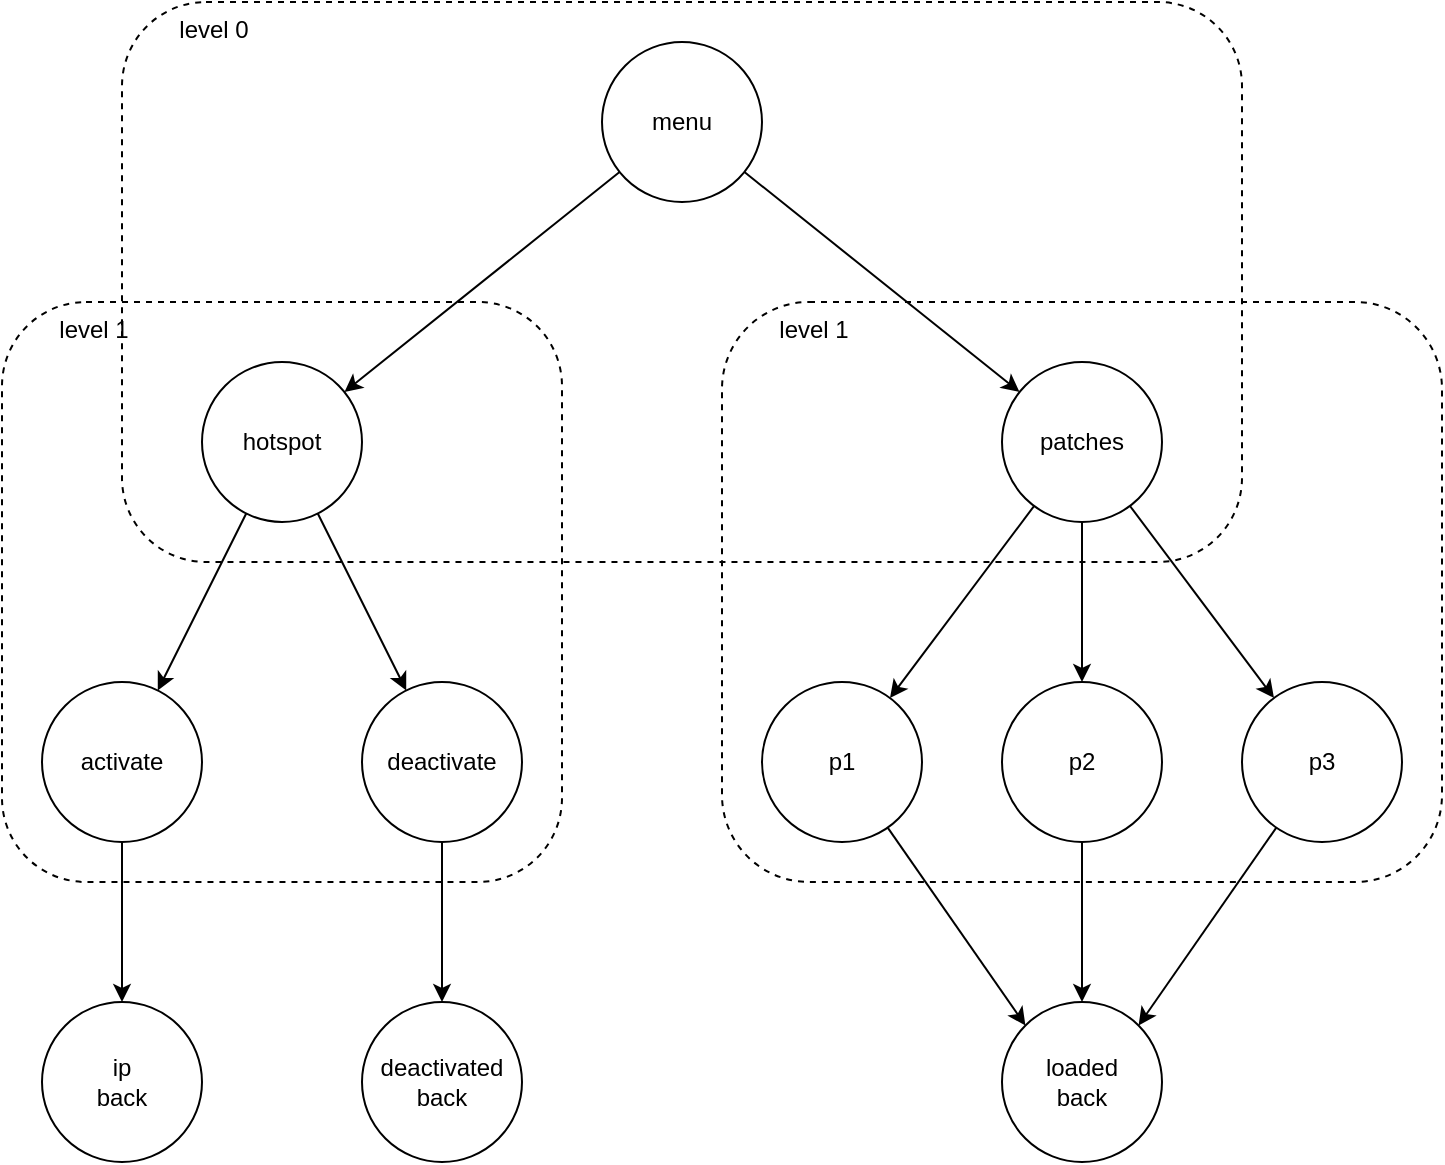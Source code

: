 <mxfile version="16.5.1" type="device"><diagram id="WfdswOdlpKdNdPrpbJ0f" name="Pagina-1"><mxGraphModel dx="1426" dy="860" grid="1" gridSize="10" guides="1" tooltips="1" connect="1" arrows="1" fold="1" page="1" pageScale="1" pageWidth="1654" pageHeight="2336" math="0" shadow="0"><root><mxCell id="0"/><mxCell id="1" parent="0"/><mxCell id="hm2pkuCB7ebio1t6NsdX-18" value="&lt;span style=&quot;white-space: pre&quot;&gt;&#9;&lt;/span&gt;level 1" style="rounded=1;whiteSpace=wrap;html=1;fillColor=none;dashed=1;verticalAlign=top;align=left;" vertex="1" parent="1"><mxGeometry x="620" y="250" width="360" height="290" as="geometry"/></mxCell><mxCell id="hm2pkuCB7ebio1t6NsdX-17" value="&lt;span style=&quot;white-space: pre&quot;&gt;&#9;&lt;/span&gt;level 1" style="rounded=1;whiteSpace=wrap;html=1;fillColor=none;dashed=1;verticalAlign=top;align=left;" vertex="1" parent="1"><mxGeometry x="260" y="250" width="280" height="290" as="geometry"/></mxCell><mxCell id="hm2pkuCB7ebio1t6NsdX-3" value="" style="rounded=0;orthogonalLoop=1;jettySize=auto;html=1;" edge="1" parent="1" source="hm2pkuCB7ebio1t6NsdX-1" target="hm2pkuCB7ebio1t6NsdX-2"><mxGeometry relative="1" as="geometry"/></mxCell><mxCell id="hm2pkuCB7ebio1t6NsdX-5" value="" style="edgeStyle=none;rounded=0;orthogonalLoop=1;jettySize=auto;html=1;" edge="1" parent="1" source="hm2pkuCB7ebio1t6NsdX-1" target="hm2pkuCB7ebio1t6NsdX-4"><mxGeometry relative="1" as="geometry"/></mxCell><mxCell id="hm2pkuCB7ebio1t6NsdX-1" value="menu" style="ellipse;whiteSpace=wrap;html=1;" vertex="1" parent="1"><mxGeometry x="560" y="120" width="80" height="80" as="geometry"/></mxCell><mxCell id="hm2pkuCB7ebio1t6NsdX-7" value="" style="edgeStyle=none;rounded=0;orthogonalLoop=1;jettySize=auto;html=1;" edge="1" parent="1" source="hm2pkuCB7ebio1t6NsdX-2" target="hm2pkuCB7ebio1t6NsdX-6"><mxGeometry relative="1" as="geometry"/></mxCell><mxCell id="hm2pkuCB7ebio1t6NsdX-9" value="" style="edgeStyle=none;rounded=0;orthogonalLoop=1;jettySize=auto;html=1;" edge="1" parent="1" source="hm2pkuCB7ebio1t6NsdX-2" target="hm2pkuCB7ebio1t6NsdX-8"><mxGeometry relative="1" as="geometry"/></mxCell><mxCell id="hm2pkuCB7ebio1t6NsdX-2" value="hotspot" style="ellipse;whiteSpace=wrap;html=1;" vertex="1" parent="1"><mxGeometry x="360" y="280" width="80" height="80" as="geometry"/></mxCell><mxCell id="hm2pkuCB7ebio1t6NsdX-11" value="" style="edgeStyle=none;rounded=0;orthogonalLoop=1;jettySize=auto;html=1;" edge="1" parent="1" source="hm2pkuCB7ebio1t6NsdX-4" target="hm2pkuCB7ebio1t6NsdX-10"><mxGeometry relative="1" as="geometry"/></mxCell><mxCell id="hm2pkuCB7ebio1t6NsdX-13" value="" style="edgeStyle=none;rounded=0;orthogonalLoop=1;jettySize=auto;html=1;" edge="1" parent="1" source="hm2pkuCB7ebio1t6NsdX-4" target="hm2pkuCB7ebio1t6NsdX-12"><mxGeometry relative="1" as="geometry"/></mxCell><mxCell id="hm2pkuCB7ebio1t6NsdX-15" value="" style="edgeStyle=none;rounded=0;orthogonalLoop=1;jettySize=auto;html=1;" edge="1" parent="1" source="hm2pkuCB7ebio1t6NsdX-4" target="hm2pkuCB7ebio1t6NsdX-14"><mxGeometry relative="1" as="geometry"/></mxCell><mxCell id="hm2pkuCB7ebio1t6NsdX-4" value="patches" style="ellipse;whiteSpace=wrap;html=1;" vertex="1" parent="1"><mxGeometry x="760" y="280" width="80" height="80" as="geometry"/></mxCell><mxCell id="hm2pkuCB7ebio1t6NsdX-20" value="" style="edgeStyle=none;rounded=0;orthogonalLoop=1;jettySize=auto;html=1;" edge="1" parent="1" source="hm2pkuCB7ebio1t6NsdX-6" target="hm2pkuCB7ebio1t6NsdX-19"><mxGeometry relative="1" as="geometry"/></mxCell><mxCell id="hm2pkuCB7ebio1t6NsdX-6" value="activate" style="ellipse;whiteSpace=wrap;html=1;" vertex="1" parent="1"><mxGeometry x="280" y="440" width="80" height="80" as="geometry"/></mxCell><mxCell id="hm2pkuCB7ebio1t6NsdX-22" value="" style="edgeStyle=none;rounded=0;orthogonalLoop=1;jettySize=auto;html=1;" edge="1" parent="1" source="hm2pkuCB7ebio1t6NsdX-8" target="hm2pkuCB7ebio1t6NsdX-21"><mxGeometry relative="1" as="geometry"/></mxCell><mxCell id="hm2pkuCB7ebio1t6NsdX-8" value="deactivate" style="ellipse;whiteSpace=wrap;html=1;" vertex="1" parent="1"><mxGeometry x="440" y="440" width="80" height="80" as="geometry"/></mxCell><mxCell id="hm2pkuCB7ebio1t6NsdX-24" value="" style="edgeStyle=none;rounded=0;orthogonalLoop=1;jettySize=auto;html=1;entryX=0;entryY=0;entryDx=0;entryDy=0;" edge="1" parent="1" source="hm2pkuCB7ebio1t6NsdX-10" target="hm2pkuCB7ebio1t6NsdX-23"><mxGeometry relative="1" as="geometry"/></mxCell><mxCell id="hm2pkuCB7ebio1t6NsdX-10" value="p1" style="ellipse;whiteSpace=wrap;html=1;" vertex="1" parent="1"><mxGeometry x="640" y="440" width="80" height="80" as="geometry"/></mxCell><mxCell id="hm2pkuCB7ebio1t6NsdX-27" style="edgeStyle=none;rounded=0;orthogonalLoop=1;jettySize=auto;html=1;entryX=1;entryY=0;entryDx=0;entryDy=0;" edge="1" parent="1" source="hm2pkuCB7ebio1t6NsdX-12" target="hm2pkuCB7ebio1t6NsdX-23"><mxGeometry relative="1" as="geometry"/></mxCell><mxCell id="hm2pkuCB7ebio1t6NsdX-12" value="p3" style="ellipse;whiteSpace=wrap;html=1;" vertex="1" parent="1"><mxGeometry x="880" y="440" width="80" height="80" as="geometry"/></mxCell><mxCell id="hm2pkuCB7ebio1t6NsdX-26" style="edgeStyle=none;rounded=0;orthogonalLoop=1;jettySize=auto;html=1;" edge="1" parent="1" source="hm2pkuCB7ebio1t6NsdX-14" target="hm2pkuCB7ebio1t6NsdX-23"><mxGeometry relative="1" as="geometry"/></mxCell><mxCell id="hm2pkuCB7ebio1t6NsdX-14" value="p2" style="ellipse;whiteSpace=wrap;html=1;" vertex="1" parent="1"><mxGeometry x="760" y="440" width="80" height="80" as="geometry"/></mxCell><mxCell id="hm2pkuCB7ebio1t6NsdX-16" value="&lt;span style=&quot;white-space: pre&quot;&gt;&#9;&lt;/span&gt;level 0" style="rounded=1;whiteSpace=wrap;html=1;fillColor=none;dashed=1;align=left;verticalAlign=top;" vertex="1" parent="1"><mxGeometry x="320" y="100" width="560" height="280" as="geometry"/></mxCell><mxCell id="hm2pkuCB7ebio1t6NsdX-19" value="ip&lt;br&gt;back" style="ellipse;whiteSpace=wrap;html=1;" vertex="1" parent="1"><mxGeometry x="280" y="600" width="80" height="80" as="geometry"/></mxCell><mxCell id="hm2pkuCB7ebio1t6NsdX-21" value="deactivated&lt;br&gt;back" style="ellipse;whiteSpace=wrap;html=1;" vertex="1" parent="1"><mxGeometry x="440" y="600" width="80" height="80" as="geometry"/></mxCell><mxCell id="hm2pkuCB7ebio1t6NsdX-23" value="loaded&lt;br&gt;back" style="ellipse;whiteSpace=wrap;html=1;" vertex="1" parent="1"><mxGeometry x="760" y="600" width="80" height="80" as="geometry"/></mxCell></root></mxGraphModel></diagram></mxfile>